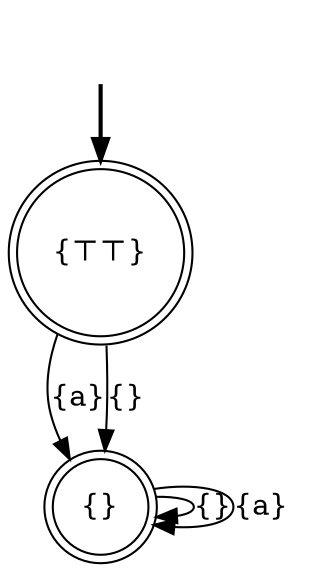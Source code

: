 digraph {
	fake0 [style=invisible]
	"{}" [shape=doublecircle]
	"{⊤⊤}" [root=true shape=doublecircle]
	fake0 -> "{⊤⊤}" [style=bold]
	"{⊤⊤}" -> "{}" [label="{a}"]
	"{⊤⊤}" -> "{}" [label="{}"]
	"{}" -> "{}" [label="{}"]
	"{}" -> "{}" [label="{a}"]
}
